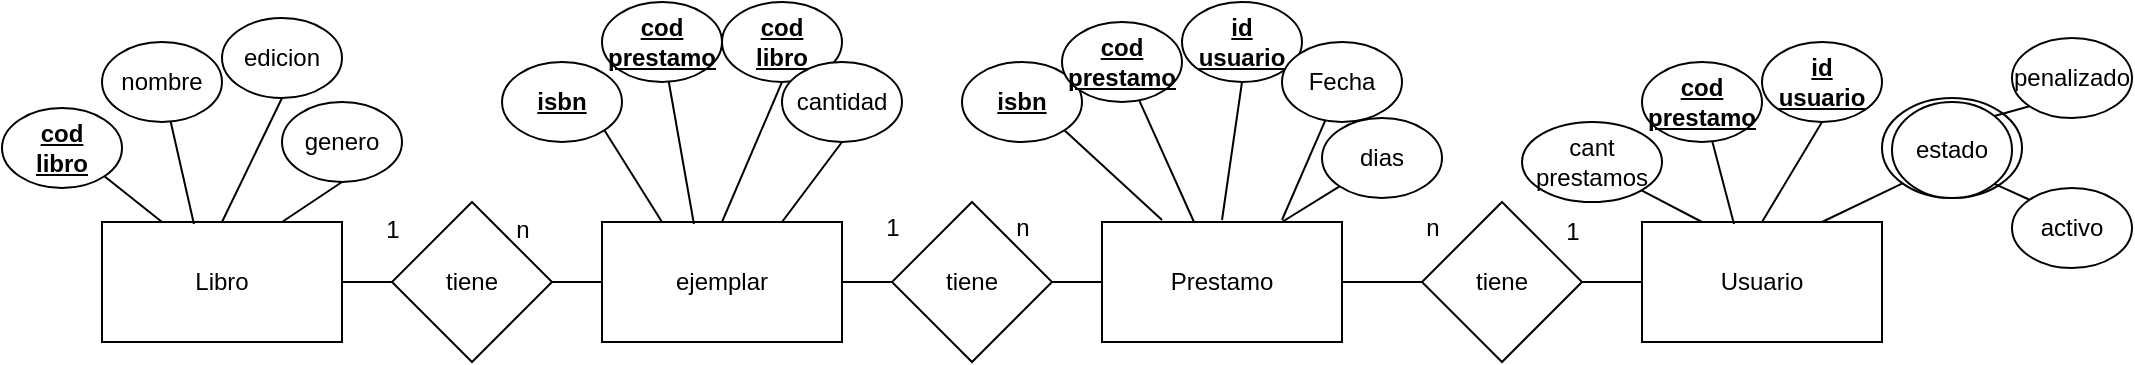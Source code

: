 <mxfile version="24.2.1" type="github">
  <diagram name="Página-1" id="KC1fHZ7v2wSUL1ysg5sC">
    <mxGraphModel dx="1947" dy="426" grid="1" gridSize="10" guides="1" tooltips="1" connect="1" arrows="1" fold="1" page="1" pageScale="1" pageWidth="827" pageHeight="1169" math="0" shadow="0">
      <root>
        <mxCell id="0" />
        <mxCell id="1" parent="0" />
        <mxCell id="CiIcCW7UKWfa_dQQD1Bu-1" value="Libro" style="rounded=0;whiteSpace=wrap;html=1;" parent="1" vertex="1">
          <mxGeometry x="-220" y="210" width="120" height="60" as="geometry" />
        </mxCell>
        <mxCell id="CiIcCW7UKWfa_dQQD1Bu-2" value="Prestamo" style="rounded=0;whiteSpace=wrap;html=1;" parent="1" vertex="1">
          <mxGeometry x="280" y="210" width="120" height="60" as="geometry" />
        </mxCell>
        <mxCell id="CiIcCW7UKWfa_dQQD1Bu-3" value="Usuario" style="rounded=0;whiteSpace=wrap;html=1;" parent="1" vertex="1">
          <mxGeometry x="550" y="210" width="120" height="60" as="geometry" />
        </mxCell>
        <mxCell id="CiIcCW7UKWfa_dQQD1Bu-4" value="tiene" style="rhombus;whiteSpace=wrap;html=1;" parent="1" vertex="1">
          <mxGeometry x="175" y="200" width="80" height="80" as="geometry" />
        </mxCell>
        <mxCell id="CiIcCW7UKWfa_dQQD1Bu-5" value="tiene" style="rhombus;whiteSpace=wrap;html=1;" parent="1" vertex="1">
          <mxGeometry x="440" y="200" width="80" height="80" as="geometry" />
        </mxCell>
        <mxCell id="CiIcCW7UKWfa_dQQD1Bu-6" value="&lt;b&gt;&lt;u&gt;cod&lt;/u&gt;&lt;/b&gt;&lt;div&gt;&lt;b&gt;&lt;u&gt;libro&lt;/u&gt;&lt;/b&gt;&lt;/div&gt;" style="ellipse;whiteSpace=wrap;html=1;" parent="1" vertex="1">
          <mxGeometry x="-270" y="153" width="60" height="40" as="geometry" />
        </mxCell>
        <mxCell id="CiIcCW7UKWfa_dQQD1Bu-8" value="nombre" style="ellipse;whiteSpace=wrap;html=1;" parent="1" vertex="1">
          <mxGeometry x="-220" y="120" width="60" height="40" as="geometry" />
        </mxCell>
        <mxCell id="CiIcCW7UKWfa_dQQD1Bu-9" value="edicion" style="ellipse;whiteSpace=wrap;html=1;" parent="1" vertex="1">
          <mxGeometry x="-160" y="108" width="60" height="40" as="geometry" />
        </mxCell>
        <mxCell id="CiIcCW7UKWfa_dQQD1Bu-10" value="genero" style="ellipse;whiteSpace=wrap;html=1;" parent="1" vertex="1">
          <mxGeometry x="-130" y="150" width="60" height="40" as="geometry" />
        </mxCell>
        <mxCell id="CiIcCW7UKWfa_dQQD1Bu-11" value="" style="endArrow=none;html=1;rounded=0;entryX=1;entryY=1;entryDx=0;entryDy=0;exitX=0.25;exitY=0;exitDx=0;exitDy=0;" parent="1" source="CiIcCW7UKWfa_dQQD1Bu-1" target="CiIcCW7UKWfa_dQQD1Bu-6" edge="1">
          <mxGeometry width="50" height="50" relative="1" as="geometry">
            <mxPoint x="270" y="330" as="sourcePoint" />
            <mxPoint x="320" y="280" as="targetPoint" />
          </mxGeometry>
        </mxCell>
        <mxCell id="CiIcCW7UKWfa_dQQD1Bu-12" value="" style="endArrow=none;html=1;rounded=0;exitX=0.383;exitY=0.017;exitDx=0;exitDy=0;exitPerimeter=0;" parent="1" source="CiIcCW7UKWfa_dQQD1Bu-1" target="CiIcCW7UKWfa_dQQD1Bu-8" edge="1">
          <mxGeometry width="50" height="50" relative="1" as="geometry">
            <mxPoint x="50" y="220" as="sourcePoint" />
            <mxPoint x="21" y="204" as="targetPoint" />
          </mxGeometry>
        </mxCell>
        <mxCell id="CiIcCW7UKWfa_dQQD1Bu-13" value="" style="endArrow=none;html=1;rounded=0;entryX=0.5;entryY=1;entryDx=0;entryDy=0;exitX=0.5;exitY=0;exitDx=0;exitDy=0;" parent="1" target="CiIcCW7UKWfa_dQQD1Bu-9" edge="1" source="CiIcCW7UKWfa_dQQD1Bu-1">
          <mxGeometry width="50" height="50" relative="1" as="geometry">
            <mxPoint x="70" y="210" as="sourcePoint" />
            <mxPoint x="55" y="180" as="targetPoint" />
          </mxGeometry>
        </mxCell>
        <mxCell id="CiIcCW7UKWfa_dQQD1Bu-14" value="" style="endArrow=none;html=1;rounded=0;exitX=0.75;exitY=0;exitDx=0;exitDy=0;entryX=0.5;entryY=1;entryDx=0;entryDy=0;" parent="1" source="CiIcCW7UKWfa_dQQD1Bu-1" target="CiIcCW7UKWfa_dQQD1Bu-10" edge="1">
          <mxGeometry width="50" height="50" relative="1" as="geometry">
            <mxPoint x="66" y="221" as="sourcePoint" />
            <mxPoint x="55" y="180" as="targetPoint" />
          </mxGeometry>
        </mxCell>
        <mxCell id="CiIcCW7UKWfa_dQQD1Bu-15" value="" style="endArrow=none;html=1;rounded=0;exitX=1;exitY=0.5;exitDx=0;exitDy=0;entryX=0;entryY=0.5;entryDx=0;entryDy=0;" parent="1" source="CiIcCW7UKWfa_dQQD1Bu-1" target="xWqqc8YBv1s_LbJGREPF-10" edge="1">
          <mxGeometry width="50" height="50" relative="1" as="geometry">
            <mxPoint x="270" y="330" as="sourcePoint" />
            <mxPoint x="-80" y="240" as="targetPoint" />
          </mxGeometry>
        </mxCell>
        <mxCell id="CiIcCW7UKWfa_dQQD1Bu-16" value="" style="endArrow=none;html=1;rounded=0;exitX=1;exitY=0.5;exitDx=0;exitDy=0;entryX=0;entryY=0.5;entryDx=0;entryDy=0;" parent="1" source="CiIcCW7UKWfa_dQQD1Bu-4" target="CiIcCW7UKWfa_dQQD1Bu-2" edge="1">
          <mxGeometry width="50" height="50" relative="1" as="geometry">
            <mxPoint x="170" y="250" as="sourcePoint" />
            <mxPoint x="190" y="250" as="targetPoint" />
          </mxGeometry>
        </mxCell>
        <mxCell id="CiIcCW7UKWfa_dQQD1Bu-18" value="&lt;b&gt;&lt;u&gt;isbn&lt;/u&gt;&lt;/b&gt;" style="ellipse;whiteSpace=wrap;html=1;" parent="1" vertex="1">
          <mxGeometry x="210" y="130" width="60" height="40" as="geometry" />
        </mxCell>
        <mxCell id="CiIcCW7UKWfa_dQQD1Bu-19" value="&lt;b&gt;&lt;u&gt;cod&lt;/u&gt;&lt;/b&gt;&lt;div&gt;&lt;b&gt;&lt;u&gt;prestamo&lt;/u&gt;&lt;/b&gt;&lt;/div&gt;" style="ellipse;whiteSpace=wrap;html=1;" parent="1" vertex="1">
          <mxGeometry x="260" y="110" width="60" height="40" as="geometry" />
        </mxCell>
        <mxCell id="CiIcCW7UKWfa_dQQD1Bu-20" value="&lt;u&gt;&lt;b&gt;id&lt;/b&gt;&lt;/u&gt;&lt;div&gt;&lt;u&gt;&lt;b&gt;usuario&lt;/b&gt;&lt;/u&gt;&lt;/div&gt;" style="ellipse;whiteSpace=wrap;html=1;" parent="1" vertex="1">
          <mxGeometry x="320" y="100" width="60" height="40" as="geometry" />
        </mxCell>
        <mxCell id="CiIcCW7UKWfa_dQQD1Bu-21" value="Fecha" style="ellipse;whiteSpace=wrap;html=1;" parent="1" vertex="1">
          <mxGeometry x="370" y="120" width="60" height="40" as="geometry" />
        </mxCell>
        <mxCell id="CiIcCW7UKWfa_dQQD1Bu-22" value="" style="endArrow=none;html=1;rounded=0;entryX=1;entryY=1;entryDx=0;entryDy=0;exitX=0.25;exitY=0;exitDx=0;exitDy=0;" parent="1" target="CiIcCW7UKWfa_dQQD1Bu-18" edge="1">
          <mxGeometry width="50" height="50" relative="1" as="geometry">
            <mxPoint x="310" y="209" as="sourcePoint" />
            <mxPoint x="590" y="279" as="targetPoint" />
          </mxGeometry>
        </mxCell>
        <mxCell id="CiIcCW7UKWfa_dQQD1Bu-23" value="" style="endArrow=none;html=1;rounded=0;exitX=0.383;exitY=0.017;exitDx=0;exitDy=0;exitPerimeter=0;" parent="1" target="CiIcCW7UKWfa_dQQD1Bu-19" edge="1">
          <mxGeometry width="50" height="50" relative="1" as="geometry">
            <mxPoint x="326" y="210" as="sourcePoint" />
            <mxPoint x="291" y="203" as="targetPoint" />
          </mxGeometry>
        </mxCell>
        <mxCell id="CiIcCW7UKWfa_dQQD1Bu-24" value="" style="endArrow=none;html=1;rounded=0;entryX=0.5;entryY=1;entryDx=0;entryDy=0;" parent="1" target="CiIcCW7UKWfa_dQQD1Bu-20" edge="1">
          <mxGeometry width="50" height="50" relative="1" as="geometry">
            <mxPoint x="340" y="209" as="sourcePoint" />
            <mxPoint x="325" y="179" as="targetPoint" />
          </mxGeometry>
        </mxCell>
        <mxCell id="CiIcCW7UKWfa_dQQD1Bu-25" value="" style="endArrow=none;html=1;rounded=0;exitX=0.75;exitY=0;exitDx=0;exitDy=0;" parent="1" target="CiIcCW7UKWfa_dQQD1Bu-21" edge="1">
          <mxGeometry width="50" height="50" relative="1" as="geometry">
            <mxPoint x="370" y="209" as="sourcePoint" />
            <mxPoint x="325" y="179" as="targetPoint" />
          </mxGeometry>
        </mxCell>
        <mxCell id="CiIcCW7UKWfa_dQQD1Bu-26" value="" style="endArrow=none;html=1;rounded=0;entryX=0;entryY=0.5;entryDx=0;entryDy=0;exitX=1;exitY=0.5;exitDx=0;exitDy=0;" parent="1" source="CiIcCW7UKWfa_dQQD1Bu-2" target="CiIcCW7UKWfa_dQQD1Bu-5" edge="1">
          <mxGeometry width="50" height="50" relative="1" as="geometry">
            <mxPoint x="300" y="330" as="sourcePoint" />
            <mxPoint x="350" y="280" as="targetPoint" />
          </mxGeometry>
        </mxCell>
        <mxCell id="CiIcCW7UKWfa_dQQD1Bu-27" value="" style="endArrow=none;html=1;rounded=0;entryX=0;entryY=0.5;entryDx=0;entryDy=0;exitX=1;exitY=0.5;exitDx=0;exitDy=0;" parent="1" source="CiIcCW7UKWfa_dQQD1Bu-5" target="CiIcCW7UKWfa_dQQD1Bu-3" edge="1">
          <mxGeometry width="50" height="50" relative="1" as="geometry">
            <mxPoint x="530" y="240" as="sourcePoint" />
            <mxPoint x="380" y="280" as="targetPoint" />
          </mxGeometry>
        </mxCell>
        <mxCell id="CiIcCW7UKWfa_dQQD1Bu-28" value="cant prestamos" style="ellipse;whiteSpace=wrap;html=1;" parent="1" vertex="1">
          <mxGeometry x="490" y="160" width="70" height="40" as="geometry" />
        </mxCell>
        <mxCell id="CiIcCW7UKWfa_dQQD1Bu-29" value="&lt;b&gt;&lt;u&gt;cod&lt;/u&gt;&lt;/b&gt;&lt;div&gt;&lt;b&gt;&lt;u&gt;prestamo&lt;/u&gt;&lt;/b&gt;&lt;/div&gt;" style="ellipse;whiteSpace=wrap;html=1;" parent="1" vertex="1">
          <mxGeometry x="550" y="130" width="60" height="40" as="geometry" />
        </mxCell>
        <mxCell id="CiIcCW7UKWfa_dQQD1Bu-30" value="&lt;u&gt;&lt;b&gt;id&lt;/b&gt;&lt;/u&gt;&lt;div&gt;&lt;u&gt;&lt;b&gt;usuario&lt;/b&gt;&lt;/u&gt;&lt;/div&gt;" style="ellipse;whiteSpace=wrap;html=1;" parent="1" vertex="1">
          <mxGeometry x="610" y="120" width="60" height="40" as="geometry" />
        </mxCell>
        <mxCell id="CiIcCW7UKWfa_dQQD1Bu-31" value="estado" style="ellipse;whiteSpace=wrap;html=1;" parent="1" vertex="1">
          <mxGeometry x="670" y="148" width="70" height="50" as="geometry" />
        </mxCell>
        <mxCell id="CiIcCW7UKWfa_dQQD1Bu-32" value="" style="endArrow=none;html=1;rounded=0;entryX=1;entryY=1;entryDx=0;entryDy=0;exitX=0.25;exitY=0;exitDx=0;exitDy=0;" parent="1" target="CiIcCW7UKWfa_dQQD1Bu-28" edge="1">
          <mxGeometry width="50" height="50" relative="1" as="geometry">
            <mxPoint x="580" y="210" as="sourcePoint" />
            <mxPoint x="860" y="280" as="targetPoint" />
          </mxGeometry>
        </mxCell>
        <mxCell id="CiIcCW7UKWfa_dQQD1Bu-33" value="" style="endArrow=none;html=1;rounded=0;exitX=0.383;exitY=0.017;exitDx=0;exitDy=0;exitPerimeter=0;" parent="1" target="CiIcCW7UKWfa_dQQD1Bu-29" edge="1">
          <mxGeometry width="50" height="50" relative="1" as="geometry">
            <mxPoint x="596" y="211" as="sourcePoint" />
            <mxPoint x="561" y="204" as="targetPoint" />
          </mxGeometry>
        </mxCell>
        <mxCell id="CiIcCW7UKWfa_dQQD1Bu-34" value="" style="endArrow=none;html=1;rounded=0;entryX=0.5;entryY=1;entryDx=0;entryDy=0;" parent="1" target="CiIcCW7UKWfa_dQQD1Bu-30" edge="1">
          <mxGeometry width="50" height="50" relative="1" as="geometry">
            <mxPoint x="610" y="210" as="sourcePoint" />
            <mxPoint x="595" y="180" as="targetPoint" />
          </mxGeometry>
        </mxCell>
        <mxCell id="CiIcCW7UKWfa_dQQD1Bu-35" value="" style="endArrow=none;html=1;rounded=0;exitX=0.75;exitY=0;exitDx=0;exitDy=0;entryX=0;entryY=1;entryDx=0;entryDy=0;" parent="1" target="CiIcCW7UKWfa_dQQD1Bu-31" edge="1">
          <mxGeometry width="50" height="50" relative="1" as="geometry">
            <mxPoint x="640" y="210" as="sourcePoint" />
            <mxPoint x="695" y="200" as="targetPoint" />
          </mxGeometry>
        </mxCell>
        <mxCell id="CiIcCW7UKWfa_dQQD1Bu-36" value="1" style="text;html=1;align=center;verticalAlign=middle;resizable=0;points=[];autosize=1;strokeColor=none;fillColor=none;" parent="1" vertex="1">
          <mxGeometry x="160" y="198" width="30" height="30" as="geometry" />
        </mxCell>
        <mxCell id="CiIcCW7UKWfa_dQQD1Bu-37" value="n" style="text;html=1;align=center;verticalAlign=middle;resizable=0;points=[];autosize=1;strokeColor=none;fillColor=none;" parent="1" vertex="1">
          <mxGeometry x="225" y="198" width="30" height="30" as="geometry" />
        </mxCell>
        <mxCell id="CiIcCW7UKWfa_dQQD1Bu-38" value="1" style="text;html=1;align=center;verticalAlign=middle;resizable=0;points=[];autosize=1;strokeColor=none;fillColor=none;" parent="1" vertex="1">
          <mxGeometry x="500" y="200" width="30" height="30" as="geometry" />
        </mxCell>
        <mxCell id="CiIcCW7UKWfa_dQQD1Bu-39" value="n" style="text;html=1;align=center;verticalAlign=middle;resizable=0;points=[];autosize=1;strokeColor=none;fillColor=none;" parent="1" vertex="1">
          <mxGeometry x="430" y="198" width="30" height="30" as="geometry" />
        </mxCell>
        <mxCell id="CiIcCW7UKWfa_dQQD1Bu-40" value="dias" style="ellipse;whiteSpace=wrap;html=1;" parent="1" vertex="1">
          <mxGeometry x="390" y="158" width="60" height="40" as="geometry" />
        </mxCell>
        <mxCell id="CiIcCW7UKWfa_dQQD1Bu-41" value="" style="endArrow=none;html=1;rounded=0;entryX=0;entryY=1;entryDx=0;entryDy=0;exitX=0.75;exitY=0;exitDx=0;exitDy=0;" parent="1" source="CiIcCW7UKWfa_dQQD1Bu-2" target="CiIcCW7UKWfa_dQQD1Bu-40" edge="1">
          <mxGeometry width="50" height="50" relative="1" as="geometry">
            <mxPoint x="300" y="330" as="sourcePoint" />
            <mxPoint x="350" y="280" as="targetPoint" />
          </mxGeometry>
        </mxCell>
        <mxCell id="CiIcCW7UKWfa_dQQD1Bu-42" value="estado" style="ellipse;whiteSpace=wrap;html=1;" parent="1" vertex="1">
          <mxGeometry x="675" y="150" width="60" height="48" as="geometry" />
        </mxCell>
        <mxCell id="CiIcCW7UKWfa_dQQD1Bu-43" value="penalizado" style="ellipse;whiteSpace=wrap;html=1;" parent="1" vertex="1">
          <mxGeometry x="735" y="118" width="60" height="40" as="geometry" />
        </mxCell>
        <mxCell id="CiIcCW7UKWfa_dQQD1Bu-44" value="activo" style="ellipse;whiteSpace=wrap;html=1;" parent="1" vertex="1">
          <mxGeometry x="735" y="193" width="60" height="40" as="geometry" />
        </mxCell>
        <mxCell id="CiIcCW7UKWfa_dQQD1Bu-45" value="" style="endArrow=none;html=1;rounded=0;entryX=0;entryY=1;entryDx=0;entryDy=0;exitX=1;exitY=0;exitDx=0;exitDy=0;" parent="1" source="CiIcCW7UKWfa_dQQD1Bu-42" target="CiIcCW7UKWfa_dQQD1Bu-43" edge="1">
          <mxGeometry width="50" height="50" relative="1" as="geometry">
            <mxPoint x="420" y="250" as="sourcePoint" />
            <mxPoint x="470" y="200" as="targetPoint" />
          </mxGeometry>
        </mxCell>
        <mxCell id="CiIcCW7UKWfa_dQQD1Bu-46" value="" style="endArrow=none;html=1;rounded=0;entryX=0;entryY=0;entryDx=0;entryDy=0;exitX=1;exitY=1;exitDx=0;exitDy=0;" parent="1" source="CiIcCW7UKWfa_dQQD1Bu-42" target="CiIcCW7UKWfa_dQQD1Bu-44" edge="1">
          <mxGeometry width="50" height="50" relative="1" as="geometry">
            <mxPoint x="420" y="250" as="sourcePoint" />
            <mxPoint x="470" y="200" as="targetPoint" />
          </mxGeometry>
        </mxCell>
        <mxCell id="xWqqc8YBv1s_LbJGREPF-1" value="ejemplar" style="rounded=0;whiteSpace=wrap;html=1;" vertex="1" parent="1">
          <mxGeometry x="30" y="210" width="120" height="60" as="geometry" />
        </mxCell>
        <mxCell id="xWqqc8YBv1s_LbJGREPF-2" value="&lt;b&gt;&lt;u&gt;isbn&lt;/u&gt;&lt;/b&gt;" style="ellipse;whiteSpace=wrap;html=1;" vertex="1" parent="1">
          <mxGeometry x="-20" y="130" width="60" height="40" as="geometry" />
        </mxCell>
        <mxCell id="xWqqc8YBv1s_LbJGREPF-3" value="&lt;b style=&quot;--tw-border-spacing-x: 0; --tw-border-spacing-y: 0; --tw-translate-x: 0; --tw-translate-y: 0; --tw-rotate: 0; --tw-skew-x: 0; --tw-skew-y: 0; --tw-scale-x: 1; --tw-scale-y: 1; --tw-pan-x: ; --tw-pan-y: ; --tw-pinch-zoom: ; --tw-scroll-snap-strictness: proximity; --tw-ordinal: ; --tw-slashed-zero: ; --tw-numeric-figure: ; --tw-numeric-spacing: ; --tw-numeric-fraction: ; --tw-ring-inset: ; --tw-ring-offset-width: 0px; --tw-ring-offset-color: #fff; --tw-ring-color: rgb(59 130 246 / .5); --tw-ring-offset-shadow: 0 0 #0000; --tw-ring-shadow: 0 0 #0000; --tw-shadow: 0 0 #0000; --tw-shadow-colored: 0 0 #0000; --tw-blur: ; --tw-brightness: ; --tw-contrast: ; --tw-grayscale: ; --tw-hue-rotate: ; --tw-invert: ; --tw-saturate: ; --tw-sepia: ; --tw-drop-shadow: ; --tw-backdrop-blur: ; --tw-backdrop-brightness: ; --tw-backdrop-contrast: ; --tw-backdrop-grayscale: ; --tw-backdrop-hue-rotate: ; --tw-backdrop-invert: ; --tw-backdrop-opacity: ; --tw-backdrop-saturate: ; --tw-backdrop-sepia: ;&quot;&gt;&lt;u style=&quot;--tw-border-spacing-x: 0; --tw-border-spacing-y: 0; --tw-translate-x: 0; --tw-translate-y: 0; --tw-rotate: 0; --tw-skew-x: 0; --tw-skew-y: 0; --tw-scale-x: 1; --tw-scale-y: 1; --tw-pan-x: ; --tw-pan-y: ; --tw-pinch-zoom: ; --tw-scroll-snap-strictness: proximity; --tw-ordinal: ; --tw-slashed-zero: ; --tw-numeric-figure: ; --tw-numeric-spacing: ; --tw-numeric-fraction: ; --tw-ring-inset: ; --tw-ring-offset-width: 0px; --tw-ring-offset-color: #fff; --tw-ring-color: rgb(59 130 246 / .5); --tw-ring-offset-shadow: 0 0 #0000; --tw-ring-shadow: 0 0 #0000; --tw-shadow: 0 0 #0000; --tw-shadow-colored: 0 0 #0000; --tw-blur: ; --tw-brightness: ; --tw-contrast: ; --tw-grayscale: ; --tw-hue-rotate: ; --tw-invert: ; --tw-saturate: ; --tw-sepia: ; --tw-drop-shadow: ; --tw-backdrop-blur: ; --tw-backdrop-brightness: ; --tw-backdrop-contrast: ; --tw-backdrop-grayscale: ; --tw-backdrop-hue-rotate: ; --tw-backdrop-invert: ; --tw-backdrop-opacity: ; --tw-backdrop-saturate: ; --tw-backdrop-sepia: ;&quot;&gt;cod&lt;/u&gt;&lt;/b&gt;&lt;div style=&quot;--tw-border-spacing-x: 0; --tw-border-spacing-y: 0; --tw-translate-x: 0; --tw-translate-y: 0; --tw-rotate: 0; --tw-skew-x: 0; --tw-skew-y: 0; --tw-scale-x: 1; --tw-scale-y: 1; --tw-pan-x: ; --tw-pan-y: ; --tw-pinch-zoom: ; --tw-scroll-snap-strictness: proximity; --tw-ordinal: ; --tw-slashed-zero: ; --tw-numeric-figure: ; --tw-numeric-spacing: ; --tw-numeric-fraction: ; --tw-ring-inset: ; --tw-ring-offset-width: 0px; --tw-ring-offset-color: #fff; --tw-ring-color: rgb(59 130 246 / .5); --tw-ring-offset-shadow: 0 0 #0000; --tw-ring-shadow: 0 0 #0000; --tw-shadow: 0 0 #0000; --tw-shadow-colored: 0 0 #0000; --tw-blur: ; --tw-brightness: ; --tw-contrast: ; --tw-grayscale: ; --tw-hue-rotate: ; --tw-invert: ; --tw-saturate: ; --tw-sepia: ; --tw-drop-shadow: ; --tw-backdrop-blur: ; --tw-backdrop-brightness: ; --tw-backdrop-contrast: ; --tw-backdrop-grayscale: ; --tw-backdrop-hue-rotate: ; --tw-backdrop-invert: ; --tw-backdrop-opacity: ; --tw-backdrop-saturate: ; --tw-backdrop-sepia: ;&quot;&gt;&lt;b style=&quot;--tw-border-spacing-x: 0; --tw-border-spacing-y: 0; --tw-translate-x: 0; --tw-translate-y: 0; --tw-rotate: 0; --tw-skew-x: 0; --tw-skew-y: 0; --tw-scale-x: 1; --tw-scale-y: 1; --tw-pan-x: ; --tw-pan-y: ; --tw-pinch-zoom: ; --tw-scroll-snap-strictness: proximity; --tw-ordinal: ; --tw-slashed-zero: ; --tw-numeric-figure: ; --tw-numeric-spacing: ; --tw-numeric-fraction: ; --tw-ring-inset: ; --tw-ring-offset-width: 0px; --tw-ring-offset-color: #fff; --tw-ring-color: rgb(59 130 246 / .5); --tw-ring-offset-shadow: 0 0 #0000; --tw-ring-shadow: 0 0 #0000; --tw-shadow: 0 0 #0000; --tw-shadow-colored: 0 0 #0000; --tw-blur: ; --tw-brightness: ; --tw-contrast: ; --tw-grayscale: ; --tw-hue-rotate: ; --tw-invert: ; --tw-saturate: ; --tw-sepia: ; --tw-drop-shadow: ; --tw-backdrop-blur: ; --tw-backdrop-brightness: ; --tw-backdrop-contrast: ; --tw-backdrop-grayscale: ; --tw-backdrop-hue-rotate: ; --tw-backdrop-invert: ; --tw-backdrop-opacity: ; --tw-backdrop-saturate: ; --tw-backdrop-sepia: ;&quot;&gt;&lt;u style=&quot;--tw-border-spacing-x: 0; --tw-border-spacing-y: 0; --tw-translate-x: 0; --tw-translate-y: 0; --tw-rotate: 0; --tw-skew-x: 0; --tw-skew-y: 0; --tw-scale-x: 1; --tw-scale-y: 1; --tw-pan-x: ; --tw-pan-y: ; --tw-pinch-zoom: ; --tw-scroll-snap-strictness: proximity; --tw-ordinal: ; --tw-slashed-zero: ; --tw-numeric-figure: ; --tw-numeric-spacing: ; --tw-numeric-fraction: ; --tw-ring-inset: ; --tw-ring-offset-width: 0px; --tw-ring-offset-color: #fff; --tw-ring-color: rgb(59 130 246 / .5); --tw-ring-offset-shadow: 0 0 #0000; --tw-ring-shadow: 0 0 #0000; --tw-shadow: 0 0 #0000; --tw-shadow-colored: 0 0 #0000; --tw-blur: ; --tw-brightness: ; --tw-contrast: ; --tw-grayscale: ; --tw-hue-rotate: ; --tw-invert: ; --tw-saturate: ; --tw-sepia: ; --tw-drop-shadow: ; --tw-backdrop-blur: ; --tw-backdrop-brightness: ; --tw-backdrop-contrast: ; --tw-backdrop-grayscale: ; --tw-backdrop-hue-rotate: ; --tw-backdrop-invert: ; --tw-backdrop-opacity: ; --tw-backdrop-saturate: ; --tw-backdrop-sepia: ;&quot;&gt;prestamo&lt;/u&gt;&lt;/b&gt;&lt;/div&gt;" style="ellipse;whiteSpace=wrap;html=1;" vertex="1" parent="1">
          <mxGeometry x="30" y="100" width="60" height="40" as="geometry" />
        </mxCell>
        <mxCell id="xWqqc8YBv1s_LbJGREPF-4" value="&lt;b style=&quot;--tw-border-spacing-x: 0; --tw-border-spacing-y: 0; --tw-translate-x: 0; --tw-translate-y: 0; --tw-rotate: 0; --tw-skew-x: 0; --tw-skew-y: 0; --tw-scale-x: 1; --tw-scale-y: 1; --tw-pan-x: ; --tw-pan-y: ; --tw-pinch-zoom: ; --tw-scroll-snap-strictness: proximity; --tw-ordinal: ; --tw-slashed-zero: ; --tw-numeric-figure: ; --tw-numeric-spacing: ; --tw-numeric-fraction: ; --tw-ring-inset: ; --tw-ring-offset-width: 0px; --tw-ring-offset-color: #fff; --tw-ring-color: rgb(59 130 246 / .5); --tw-ring-offset-shadow: 0 0 #0000; --tw-ring-shadow: 0 0 #0000; --tw-shadow: 0 0 #0000; --tw-shadow-colored: 0 0 #0000; --tw-blur: ; --tw-brightness: ; --tw-contrast: ; --tw-grayscale: ; --tw-hue-rotate: ; --tw-invert: ; --tw-saturate: ; --tw-sepia: ; --tw-drop-shadow: ; --tw-backdrop-blur: ; --tw-backdrop-brightness: ; --tw-backdrop-contrast: ; --tw-backdrop-grayscale: ; --tw-backdrop-hue-rotate: ; --tw-backdrop-invert: ; --tw-backdrop-opacity: ; --tw-backdrop-saturate: ; --tw-backdrop-sepia: ;&quot;&gt;&lt;u style=&quot;--tw-border-spacing-x: 0; --tw-border-spacing-y: 0; --tw-translate-x: 0; --tw-translate-y: 0; --tw-rotate: 0; --tw-skew-x: 0; --tw-skew-y: 0; --tw-scale-x: 1; --tw-scale-y: 1; --tw-pan-x: ; --tw-pan-y: ; --tw-pinch-zoom: ; --tw-scroll-snap-strictness: proximity; --tw-ordinal: ; --tw-slashed-zero: ; --tw-numeric-figure: ; --tw-numeric-spacing: ; --tw-numeric-fraction: ; --tw-ring-inset: ; --tw-ring-offset-width: 0px; --tw-ring-offset-color: #fff; --tw-ring-color: rgb(59 130 246 / .5); --tw-ring-offset-shadow: 0 0 #0000; --tw-ring-shadow: 0 0 #0000; --tw-shadow: 0 0 #0000; --tw-shadow-colored: 0 0 #0000; --tw-blur: ; --tw-brightness: ; --tw-contrast: ; --tw-grayscale: ; --tw-hue-rotate: ; --tw-invert: ; --tw-saturate: ; --tw-sepia: ; --tw-drop-shadow: ; --tw-backdrop-blur: ; --tw-backdrop-brightness: ; --tw-backdrop-contrast: ; --tw-backdrop-grayscale: ; --tw-backdrop-hue-rotate: ; --tw-backdrop-invert: ; --tw-backdrop-opacity: ; --tw-backdrop-saturate: ; --tw-backdrop-sepia: ;&quot;&gt;cod&lt;/u&gt;&lt;/b&gt;&lt;div style=&quot;--tw-border-spacing-x: 0; --tw-border-spacing-y: 0; --tw-translate-x: 0; --tw-translate-y: 0; --tw-rotate: 0; --tw-skew-x: 0; --tw-skew-y: 0; --tw-scale-x: 1; --tw-scale-y: 1; --tw-pan-x: ; --tw-pan-y: ; --tw-pinch-zoom: ; --tw-scroll-snap-strictness: proximity; --tw-ordinal: ; --tw-slashed-zero: ; --tw-numeric-figure: ; --tw-numeric-spacing: ; --tw-numeric-fraction: ; --tw-ring-inset: ; --tw-ring-offset-width: 0px; --tw-ring-offset-color: #fff; --tw-ring-color: rgb(59 130 246 / .5); --tw-ring-offset-shadow: 0 0 #0000; --tw-ring-shadow: 0 0 #0000; --tw-shadow: 0 0 #0000; --tw-shadow-colored: 0 0 #0000; --tw-blur: ; --tw-brightness: ; --tw-contrast: ; --tw-grayscale: ; --tw-hue-rotate: ; --tw-invert: ; --tw-saturate: ; --tw-sepia: ; --tw-drop-shadow: ; --tw-backdrop-blur: ; --tw-backdrop-brightness: ; --tw-backdrop-contrast: ; --tw-backdrop-grayscale: ; --tw-backdrop-hue-rotate: ; --tw-backdrop-invert: ; --tw-backdrop-opacity: ; --tw-backdrop-saturate: ; --tw-backdrop-sepia: ;&quot;&gt;&lt;b style=&quot;--tw-border-spacing-x: 0; --tw-border-spacing-y: 0; --tw-translate-x: 0; --tw-translate-y: 0; --tw-rotate: 0; --tw-skew-x: 0; --tw-skew-y: 0; --tw-scale-x: 1; --tw-scale-y: 1; --tw-pan-x: ; --tw-pan-y: ; --tw-pinch-zoom: ; --tw-scroll-snap-strictness: proximity; --tw-ordinal: ; --tw-slashed-zero: ; --tw-numeric-figure: ; --tw-numeric-spacing: ; --tw-numeric-fraction: ; --tw-ring-inset: ; --tw-ring-offset-width: 0px; --tw-ring-offset-color: #fff; --tw-ring-color: rgb(59 130 246 / .5); --tw-ring-offset-shadow: 0 0 #0000; --tw-ring-shadow: 0 0 #0000; --tw-shadow: 0 0 #0000; --tw-shadow-colored: 0 0 #0000; --tw-blur: ; --tw-brightness: ; --tw-contrast: ; --tw-grayscale: ; --tw-hue-rotate: ; --tw-invert: ; --tw-saturate: ; --tw-sepia: ; --tw-drop-shadow: ; --tw-backdrop-blur: ; --tw-backdrop-brightness: ; --tw-backdrop-contrast: ; --tw-backdrop-grayscale: ; --tw-backdrop-hue-rotate: ; --tw-backdrop-invert: ; --tw-backdrop-opacity: ; --tw-backdrop-saturate: ; --tw-backdrop-sepia: ;&quot;&gt;&lt;u style=&quot;--tw-border-spacing-x: 0; --tw-border-spacing-y: 0; --tw-translate-x: 0; --tw-translate-y: 0; --tw-rotate: 0; --tw-skew-x: 0; --tw-skew-y: 0; --tw-scale-x: 1; --tw-scale-y: 1; --tw-pan-x: ; --tw-pan-y: ; --tw-pinch-zoom: ; --tw-scroll-snap-strictness: proximity; --tw-ordinal: ; --tw-slashed-zero: ; --tw-numeric-figure: ; --tw-numeric-spacing: ; --tw-numeric-fraction: ; --tw-ring-inset: ; --tw-ring-offset-width: 0px; --tw-ring-offset-color: #fff; --tw-ring-color: rgb(59 130 246 / .5); --tw-ring-offset-shadow: 0 0 #0000; --tw-ring-shadow: 0 0 #0000; --tw-shadow: 0 0 #0000; --tw-shadow-colored: 0 0 #0000; --tw-blur: ; --tw-brightness: ; --tw-contrast: ; --tw-grayscale: ; --tw-hue-rotate: ; --tw-invert: ; --tw-saturate: ; --tw-sepia: ; --tw-drop-shadow: ; --tw-backdrop-blur: ; --tw-backdrop-brightness: ; --tw-backdrop-contrast: ; --tw-backdrop-grayscale: ; --tw-backdrop-hue-rotate: ; --tw-backdrop-invert: ; --tw-backdrop-opacity: ; --tw-backdrop-saturate: ; --tw-backdrop-sepia: ;&quot;&gt;libro&lt;/u&gt;&lt;/b&gt;&lt;/div&gt;" style="ellipse;whiteSpace=wrap;html=1;" vertex="1" parent="1">
          <mxGeometry x="90" y="100" width="60" height="40" as="geometry" />
        </mxCell>
        <mxCell id="xWqqc8YBv1s_LbJGREPF-5" value="cantidad" style="ellipse;whiteSpace=wrap;html=1;" vertex="1" parent="1">
          <mxGeometry x="120" y="130" width="60" height="40" as="geometry" />
        </mxCell>
        <mxCell id="xWqqc8YBv1s_LbJGREPF-6" value="" style="endArrow=none;html=1;rounded=0;entryX=1;entryY=1;entryDx=0;entryDy=0;exitX=0.25;exitY=0;exitDx=0;exitDy=0;" edge="1" parent="1" source="xWqqc8YBv1s_LbJGREPF-1" target="xWqqc8YBv1s_LbJGREPF-2">
          <mxGeometry width="50" height="50" relative="1" as="geometry">
            <mxPoint x="510" y="490" as="sourcePoint" />
            <mxPoint x="560" y="440" as="targetPoint" />
          </mxGeometry>
        </mxCell>
        <mxCell id="xWqqc8YBv1s_LbJGREPF-7" value="" style="endArrow=none;html=1;rounded=0;exitX=0.383;exitY=0.017;exitDx=0;exitDy=0;exitPerimeter=0;" edge="1" parent="1" source="xWqqc8YBv1s_LbJGREPF-1" target="xWqqc8YBv1s_LbJGREPF-3">
          <mxGeometry width="50" height="50" relative="1" as="geometry">
            <mxPoint x="290" y="380" as="sourcePoint" />
            <mxPoint x="261" y="364" as="targetPoint" />
          </mxGeometry>
        </mxCell>
        <mxCell id="xWqqc8YBv1s_LbJGREPF-8" value="" style="endArrow=none;html=1;rounded=0;entryX=0.5;entryY=1;entryDx=0;entryDy=0;exitX=0.5;exitY=0;exitDx=0;exitDy=0;" edge="1" parent="1" source="xWqqc8YBv1s_LbJGREPF-1" target="xWqqc8YBv1s_LbJGREPF-4">
          <mxGeometry width="50" height="50" relative="1" as="geometry">
            <mxPoint x="310" y="370" as="sourcePoint" />
            <mxPoint x="295" y="340" as="targetPoint" />
          </mxGeometry>
        </mxCell>
        <mxCell id="xWqqc8YBv1s_LbJGREPF-9" value="" style="endArrow=none;html=1;rounded=0;exitX=0.75;exitY=0;exitDx=0;exitDy=0;entryX=0.5;entryY=1;entryDx=0;entryDy=0;" edge="1" parent="1" source="xWqqc8YBv1s_LbJGREPF-1" target="xWqqc8YBv1s_LbJGREPF-5">
          <mxGeometry width="50" height="50" relative="1" as="geometry">
            <mxPoint x="306" y="381" as="sourcePoint" />
            <mxPoint x="295" y="340" as="targetPoint" />
          </mxGeometry>
        </mxCell>
        <mxCell id="xWqqc8YBv1s_LbJGREPF-10" value="tiene" style="rhombus;whiteSpace=wrap;html=1;" vertex="1" parent="1">
          <mxGeometry x="-75" y="200" width="80" height="80" as="geometry" />
        </mxCell>
        <mxCell id="xWqqc8YBv1s_LbJGREPF-11" value="" style="endArrow=none;html=1;rounded=0;exitX=1;exitY=0.5;exitDx=0;exitDy=0;entryX=0;entryY=0.5;entryDx=0;entryDy=0;" edge="1" parent="1" source="xWqqc8YBv1s_LbJGREPF-10" target="xWqqc8YBv1s_LbJGREPF-1">
          <mxGeometry width="50" height="50" relative="1" as="geometry">
            <mxPoint x="-80" y="251" as="sourcePoint" />
            <mxPoint x="30" y="241" as="targetPoint" />
          </mxGeometry>
        </mxCell>
        <mxCell id="xWqqc8YBv1s_LbJGREPF-12" value="1" style="text;html=1;align=center;verticalAlign=middle;resizable=0;points=[];autosize=1;strokeColor=none;fillColor=none;" vertex="1" parent="1">
          <mxGeometry x="-90" y="199" width="30" height="30" as="geometry" />
        </mxCell>
        <mxCell id="xWqqc8YBv1s_LbJGREPF-13" value="n" style="text;html=1;align=center;verticalAlign=middle;resizable=0;points=[];autosize=1;strokeColor=none;fillColor=none;" vertex="1" parent="1">
          <mxGeometry x="-25" y="199" width="30" height="30" as="geometry" />
        </mxCell>
        <mxCell id="xWqqc8YBv1s_LbJGREPF-14" value="" style="endArrow=none;html=1;rounded=0;exitX=1;exitY=0.5;exitDx=0;exitDy=0;entryX=0;entryY=0.5;entryDx=0;entryDy=0;" edge="1" parent="1" source="xWqqc8YBv1s_LbJGREPF-1" target="CiIcCW7UKWfa_dQQD1Bu-4">
          <mxGeometry width="50" height="50" relative="1" as="geometry">
            <mxPoint x="265" y="250" as="sourcePoint" />
            <mxPoint x="180" y="240" as="targetPoint" />
          </mxGeometry>
        </mxCell>
      </root>
    </mxGraphModel>
  </diagram>
</mxfile>
